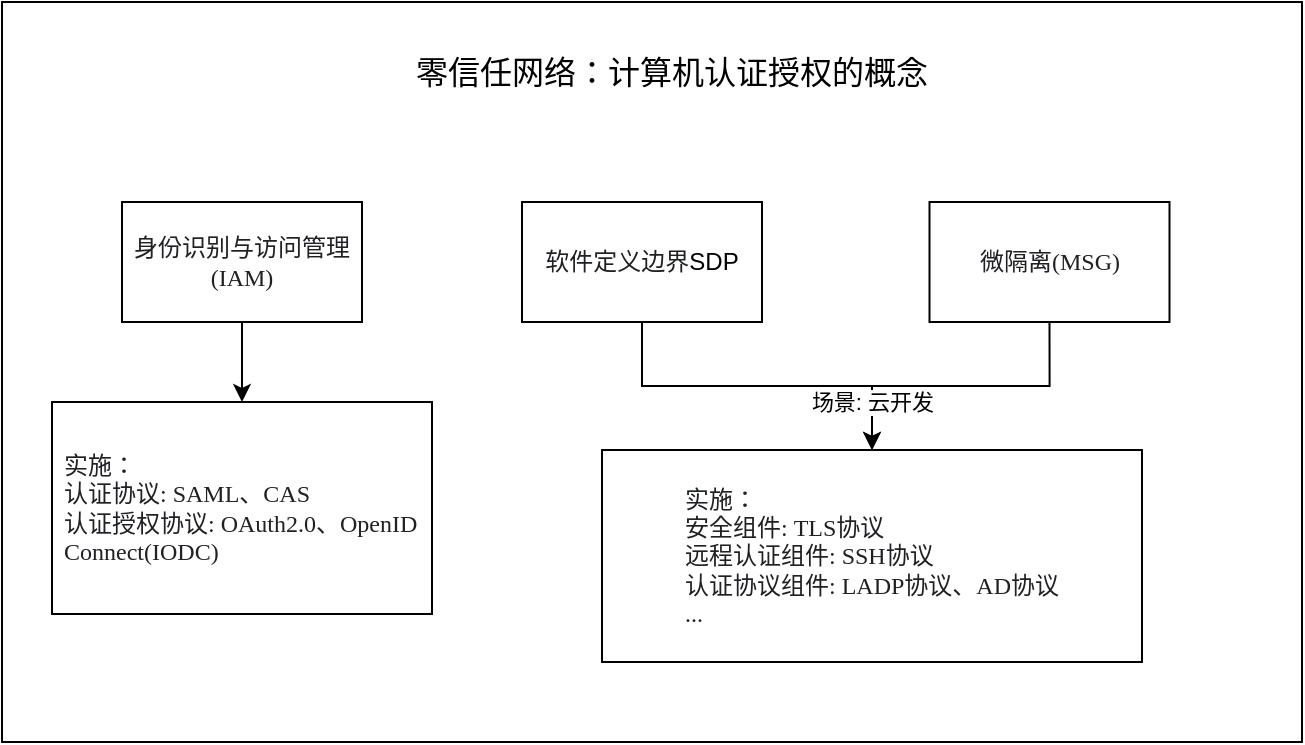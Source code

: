 <mxfile version="24.6.2" type="github">
  <diagram name="第 1 页" id="OO63edVG9dswbnCEk5Ap">
    <mxGraphModel dx="853" dy="519" grid="1" gridSize="10" guides="1" tooltips="1" connect="1" arrows="1" fold="1" page="1" pageScale="1" pageWidth="1169" pageHeight="827" math="0" shadow="0">
      <root>
        <mxCell id="0" />
        <mxCell id="1" parent="0" />
        <mxCell id="ZVcZQPWD4RDJLYESJRYW-1" value="" style="rounded=0;whiteSpace=wrap;html=1;" vertex="1" parent="1">
          <mxGeometry x="160" y="130" width="650" height="370" as="geometry" />
        </mxCell>
        <mxCell id="ZVcZQPWD4RDJLYESJRYW-2" value="&lt;font style=&quot;font-size: 16px;&quot;&gt;零信任网络：计算机认证授权的概念&lt;/font&gt;" style="text;html=1;align=center;verticalAlign=middle;whiteSpace=wrap;rounded=0;" vertex="1" parent="1">
          <mxGeometry x="366.25" y="150" width="257.5" height="30" as="geometry" />
        </mxCell>
        <mxCell id="ZVcZQPWD4RDJLYESJRYW-7" style="edgeStyle=orthogonalEdgeStyle;rounded=0;orthogonalLoop=1;jettySize=auto;html=1;exitX=0.5;exitY=1;exitDx=0;exitDy=0;entryX=0.5;entryY=0;entryDx=0;entryDy=0;" edge="1" parent="1" source="ZVcZQPWD4RDJLYESJRYW-3" target="ZVcZQPWD4RDJLYESJRYW-6">
          <mxGeometry relative="1" as="geometry" />
        </mxCell>
        <mxCell id="ZVcZQPWD4RDJLYESJRYW-3" value="&lt;font style=&quot;font-size: 12px;&quot;&gt;&lt;span style=&quot;caret-color: rgb(32, 33, 36); color: rgb(32, 33, 36); font-family: &amp;quot;JetBrains Mono&amp;quot;, &amp;quot;Fira Code&amp;quot;, &amp;quot;Cascadia Code&amp;quot;, Menlo, &amp;quot;Ubuntu Mono&amp;quot;, Consolas, HYZhengYuan; orphans: 4; text-align: left; white-space-collapse: preserve; background-color: rgb(255, 255, 255);&quot;&gt;软件定义边界&lt;/span&gt;SDP&lt;/font&gt;" style="rounded=0;whiteSpace=wrap;html=1;" vertex="1" parent="1">
          <mxGeometry x="420" y="230" width="120" height="60" as="geometry" />
        </mxCell>
        <mxCell id="ZVcZQPWD4RDJLYESJRYW-11" style="edgeStyle=orthogonalEdgeStyle;rounded=0;orthogonalLoop=1;jettySize=auto;html=1;exitX=0.5;exitY=1;exitDx=0;exitDy=0;" edge="1" parent="1" source="ZVcZQPWD4RDJLYESJRYW-4" target="ZVcZQPWD4RDJLYESJRYW-10">
          <mxGeometry relative="1" as="geometry" />
        </mxCell>
        <mxCell id="ZVcZQPWD4RDJLYESJRYW-4" value="&lt;span style=&quot;caret-color: rgb(32, 33, 36); color: rgb(32, 33, 36); font-family: &amp;quot;JetBrains Mono&amp;quot;, &amp;quot;Fira Code&amp;quot;, &amp;quot;Cascadia Code&amp;quot;, Menlo, &amp;quot;Ubuntu Mono&amp;quot;, Consolas, HYZhengYuan; orphans: 4; text-align: left; white-space-collapse: preserve; background-color: rgb(255, 255, 255);&quot;&gt;&lt;font style=&quot;font-size: 12px;&quot;&gt;身份识别与访问管理(IAM)&lt;/font&gt;&lt;/span&gt;" style="rounded=0;whiteSpace=wrap;html=1;" vertex="1" parent="1">
          <mxGeometry x="220" y="230" width="120" height="60" as="geometry" />
        </mxCell>
        <mxCell id="ZVcZQPWD4RDJLYESJRYW-8" style="edgeStyle=orthogonalEdgeStyle;rounded=0;orthogonalLoop=1;jettySize=auto;html=1;exitX=0.5;exitY=1;exitDx=0;exitDy=0;" edge="1" parent="1" source="ZVcZQPWD4RDJLYESJRYW-5" target="ZVcZQPWD4RDJLYESJRYW-6">
          <mxGeometry relative="1" as="geometry" />
        </mxCell>
        <mxCell id="ZVcZQPWD4RDJLYESJRYW-9" value="场景: 云开发" style="edgeLabel;html=1;align=center;verticalAlign=middle;resizable=0;points=[];" vertex="1" connectable="0" parent="ZVcZQPWD4RDJLYESJRYW-8">
          <mxGeometry x="0.804" y="-1" relative="1" as="geometry">
            <mxPoint x="1" y="-9" as="offset" />
          </mxGeometry>
        </mxCell>
        <mxCell id="ZVcZQPWD4RDJLYESJRYW-5" value="&lt;span style=&quot;caret-color: rgb(32, 33, 36); color: rgb(32, 33, 36); font-family: &amp;quot;JetBrains Mono&amp;quot;, &amp;quot;Fira Code&amp;quot;, &amp;quot;Cascadia Code&amp;quot;, Menlo, &amp;quot;Ubuntu Mono&amp;quot;, Consolas, HYZhengYuan; orphans: 4; text-align: left; white-space-collapse: preserve; background-color: rgb(255, 255, 255);&quot;&gt;&lt;font style=&quot;font-size: 12px;&quot;&gt;微隔离(MSG)&lt;/font&gt;&lt;/span&gt;" style="rounded=0;whiteSpace=wrap;html=1;" vertex="1" parent="1">
          <mxGeometry x="623.75" y="230" width="120" height="60" as="geometry" />
        </mxCell>
        <mxCell id="ZVcZQPWD4RDJLYESJRYW-6" value="&lt;div style=&quot;orphans: 4; text-align: left;&quot;&gt;&lt;font face=&quot;JetBrains Mono, Fira Code, Cascadia Code, Menlo, Ubuntu Mono, Consolas, HYZhengYuan&quot; color=&quot;#202124&quot;&gt;&lt;span style=&quot;caret-color: rgb(32, 33, 36); white-space-collapse: preserve; background-color: rgb(255, 255, 255);&quot;&gt;实施：&lt;br/&gt;安全组件: TLS协议&lt;br&gt;远程认证组件: SSH协议&lt;br&gt;认证协议组件: LADP协议、AD协议&lt;br/&gt;...&lt;/span&gt;&lt;/font&gt;&lt;/div&gt;" style="rounded=0;whiteSpace=wrap;html=1;" vertex="1" parent="1">
          <mxGeometry x="460" y="354" width="270" height="106" as="geometry" />
        </mxCell>
        <mxCell id="ZVcZQPWD4RDJLYESJRYW-10" value="&lt;div style=&quot;orphans: 4; text-align: left;&quot;&gt;&lt;font face=&quot;JetBrains Mono, Fira Code, Cascadia Code, Menlo, Ubuntu Mono, Consolas, HYZhengYuan&quot; color=&quot;#202124&quot;&gt;&lt;span style=&quot;caret-color: rgb(32, 33, 36); white-space-collapse: preserve; background-color: rgb(255, 255, 255);&quot;&gt;实施：&lt;br&gt;认证协议: SAML、CAS&lt;br/&gt;认证授权协议: OAuth2.0、OpenID Connect(IODC)&lt;/span&gt;&lt;/font&gt;&lt;/div&gt;" style="rounded=0;whiteSpace=wrap;html=1;spacingLeft=5;" vertex="1" parent="1">
          <mxGeometry x="185" y="330" width="190" height="106" as="geometry" />
        </mxCell>
      </root>
    </mxGraphModel>
  </diagram>
</mxfile>
